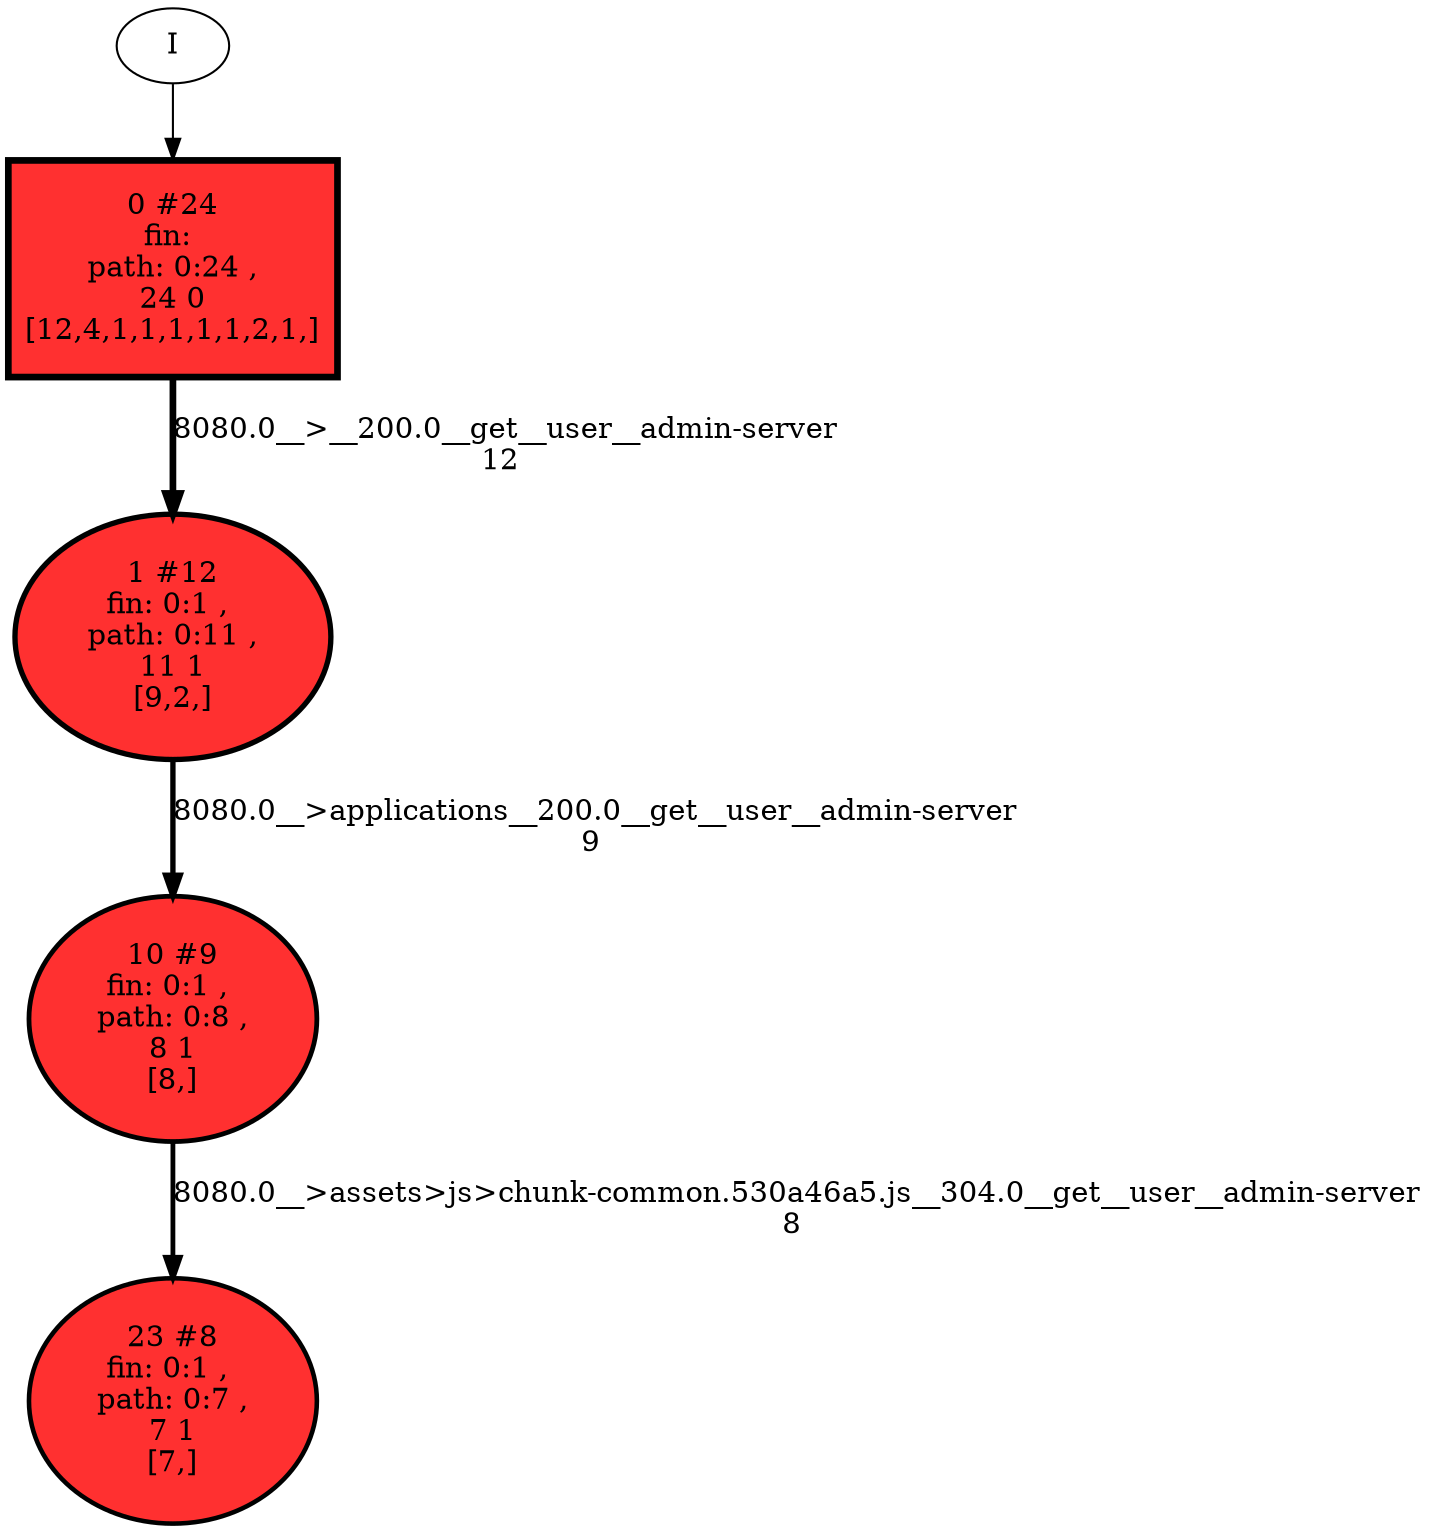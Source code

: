 // produced with flexfringe // 
digraph DFA {
	0 [label="root" shape=box];
		I -> 0;
	0 [ label="0 #24
fin: 
 path: 0:24 , 
24 0
[12,4,1,1,1,1,1,2,1,]" , style=filled, fillcolor="firebrick1", width=1.43957, height=1.43957, penwidth=3.21888];
		0 -> 1 [label="8080.0__>__200.0__get__user__admin-server
12 " , penwidth=3.21888 ];
	1 [ label="1 #12
fin: 0:1 , 
 path: 0:11 , 
11 1
[9,2,]" , style=filled, fillcolor="firebrick1", width=1.27115, height=1.27115, penwidth=2.56495];
		1 -> 10 [label="8080.0__>applications__200.0__get__user__admin-server
9 " , penwidth=2.56495 ];
	10 [ label="10 #9
fin: 0:1 , 
 path: 0:8 , 
8 1
[8,]" , style=filled, fillcolor="firebrick1", width=1.19471, height=1.19471, penwidth=2.30259];
		10 -> 23 [label="8080.0__>assets>js>chunk-common.530a46a5.js__304.0__get__user__admin-server
8 " , penwidth=2.30259 ];
	23 [ label="23 #8
fin: 0:1 , 
 path: 0:7 , 
7 1
[7,]" , style=filled, fillcolor="firebrick1", width=1.16228, height=1.16228, penwidth=2.19722];
}

